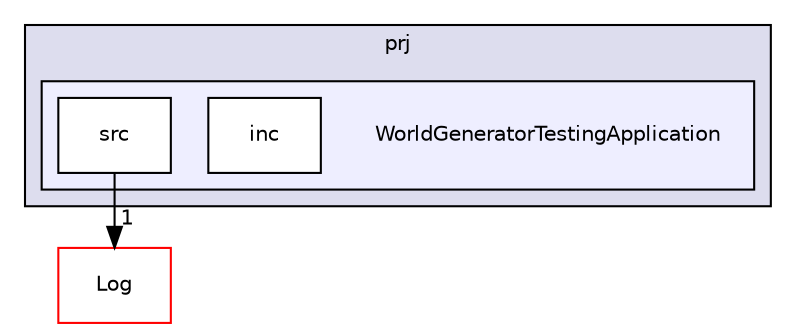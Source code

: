 digraph "C:/Users/Marco/Workspace/GitHub/ORBS/Project-O.R.B.S/prj/WorldGeneratorTestingApplication" {
  compound=true
  node [ fontsize="10", fontname="Helvetica"];
  edge [ labelfontsize="10", labelfontname="Helvetica"];
  subgraph clusterdir_33f82701177d68100ae618bc5173b6b8 {
    graph [ bgcolor="#ddddee", pencolor="black", label="prj" fontname="Helvetica", fontsize="10", URL="dir_33f82701177d68100ae618bc5173b6b8.html"]
  subgraph clusterdir_4d2a905a0e811bf39b586eee1fddc148 {
    graph [ bgcolor="#eeeeff", pencolor="black", label="" URL="dir_4d2a905a0e811bf39b586eee1fddc148.html"];
    dir_4d2a905a0e811bf39b586eee1fddc148 [shape=plaintext label="WorldGeneratorTestingApplication"];
    dir_c1dc75ccd22751cfca2a7a2a1d0c3456 [shape=box label="inc" color="black" fillcolor="white" style="filled" URL="dir_c1dc75ccd22751cfca2a7a2a1d0c3456.html"];
    dir_0ad38d113460999c95acb91849892212 [shape=box label="src" color="black" fillcolor="white" style="filled" URL="dir_0ad38d113460999c95acb91849892212.html"];
  }
  }
  dir_da74a047192740920ae74e150cd1d7b0 [shape=box label="Log" fillcolor="white" style="filled" color="red" URL="dir_da74a047192740920ae74e150cd1d7b0.html"];
  dir_0ad38d113460999c95acb91849892212->dir_da74a047192740920ae74e150cd1d7b0 [headlabel="1", labeldistance=1.5 headhref="dir_000015_000001.html"];
}
